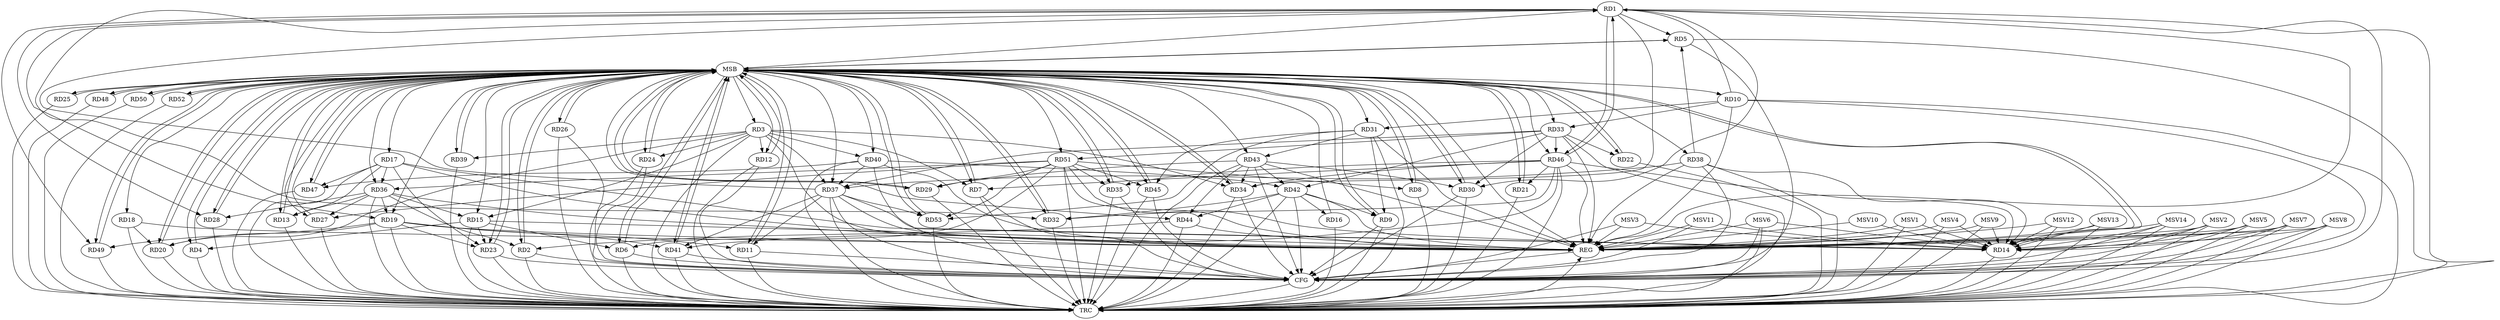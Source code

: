 strict digraph G {
  RD1 [ label="RD1" ];
  RD2 [ label="RD2" ];
  RD3 [ label="RD3" ];
  RD4 [ label="RD4" ];
  RD5 [ label="RD5" ];
  RD6 [ label="RD6" ];
  RD7 [ label="RD7" ];
  RD8 [ label="RD8" ];
  RD9 [ label="RD9" ];
  RD10 [ label="RD10" ];
  RD11 [ label="RD11" ];
  RD12 [ label="RD12" ];
  RD13 [ label="RD13" ];
  RD14 [ label="RD14" ];
  RD15 [ label="RD15" ];
  RD16 [ label="RD16" ];
  RD17 [ label="RD17" ];
  RD18 [ label="RD18" ];
  RD19 [ label="RD19" ];
  RD20 [ label="RD20" ];
  RD21 [ label="RD21" ];
  RD22 [ label="RD22" ];
  RD23 [ label="RD23" ];
  RD24 [ label="RD24" ];
  RD25 [ label="RD25" ];
  RD26 [ label="RD26" ];
  RD27 [ label="RD27" ];
  RD28 [ label="RD28" ];
  RD29 [ label="RD29" ];
  RD30 [ label="RD30" ];
  RD31 [ label="RD31" ];
  RD32 [ label="RD32" ];
  RD33 [ label="RD33" ];
  RD34 [ label="RD34" ];
  RD35 [ label="RD35" ];
  RD36 [ label="RD36" ];
  RD37 [ label="RD37" ];
  RD38 [ label="RD38" ];
  RD39 [ label="RD39" ];
  RD40 [ label="RD40" ];
  RD41 [ label="RD41" ];
  RD42 [ label="RD42" ];
  RD43 [ label="RD43" ];
  RD44 [ label="RD44" ];
  RD45 [ label="RD45" ];
  RD46 [ label="RD46" ];
  RD47 [ label="RD47" ];
  RD48 [ label="RD48" ];
  RD49 [ label="RD49" ];
  RD50 [ label="RD50" ];
  RD51 [ label="RD51" ];
  RD52 [ label="RD52" ];
  RD53 [ label="RD53" ];
  REG [ label="REG" ];
  MSB [ label="MSB" ];
  CFG [ label="CFG" ];
  TRC [ label="TRC" ];
  MSV1 [ label="MSV1" ];
  MSV2 [ label="MSV2" ];
  MSV3 [ label="MSV3" ];
  MSV4 [ label="MSV4" ];
  MSV5 [ label="MSV5" ];
  MSV6 [ label="MSV6" ];
  MSV7 [ label="MSV7" ];
  MSV8 [ label="MSV8" ];
  MSV9 [ label="MSV9" ];
  MSV10 [ label="MSV10" ];
  MSV11 [ label="MSV11" ];
  MSV12 [ label="MSV12" ];
  MSV13 [ label="MSV13" ];
  MSV14 [ label="MSV14" ];
  RD1 -> RD5;
  RD10 -> RD1;
  RD1 -> RD19;
  RD1 -> RD28;
  RD1 -> RD30;
  RD1 -> RD32;
  RD1 -> RD34;
  RD37 -> RD1;
  RD1 -> RD46;
  RD46 -> RD1;
  RD1 -> RD49;
  RD36 -> RD2;
  RD44 -> RD2;
  RD3 -> RD7;
  RD3 -> RD12;
  RD3 -> RD15;
  RD3 -> RD20;
  RD3 -> RD24;
  RD3 -> RD34;
  RD3 -> RD37;
  RD3 -> RD39;
  RD3 -> RD40;
  RD15 -> RD4;
  RD38 -> RD5;
  RD15 -> RD6;
  RD51 -> RD6;
  RD46 -> RD7;
  RD51 -> RD8;
  RD31 -> RD9;
  RD42 -> RD9;
  RD10 -> RD31;
  RD10 -> RD33;
  RD19 -> RD11;
  RD37 -> RD11;
  RD17 -> RD13;
  RD36 -> RD13;
  RD17 -> RD14;
  RD37 -> RD14;
  RD38 -> RD14;
  RD46 -> RD14;
  RD51 -> RD14;
  RD15 -> RD23;
  RD36 -> RD15;
  RD42 -> RD16;
  RD17 -> RD23;
  RD17 -> RD36;
  RD17 -> RD47;
  RD18 -> RD20;
  RD19 -> RD20;
  RD19 -> RD23;
  RD36 -> RD19;
  RD19 -> RD41;
  RD19 -> RD49;
  RD46 -> RD21;
  RD33 -> RD22;
  RD36 -> RD27;
  RD51 -> RD27;
  RD36 -> RD28;
  RD43 -> RD29;
  RD51 -> RD29;
  RD33 -> RD30;
  RD43 -> RD30;
  RD31 -> RD43;
  RD31 -> RD45;
  RD31 -> RD53;
  RD42 -> RD32;
  RD46 -> RD32;
  RD33 -> RD37;
  RD33 -> RD42;
  RD33 -> RD46;
  RD33 -> RD51;
  RD43 -> RD34;
  RD46 -> RD34;
  RD46 -> RD35;
  RD51 -> RD35;
  RD51 -> RD36;
  RD38 -> RD37;
  RD40 -> RD37;
  RD37 -> RD41;
  RD37 -> RD53;
  RD40 -> RD42;
  RD40 -> RD47;
  RD46 -> RD41;
  RD43 -> RD42;
  RD42 -> RD44;
  RD43 -> RD44;
  RD51 -> RD45;
  RD51 -> RD53;
  RD1 -> REG;
  RD3 -> REG;
  RD10 -> REG;
  RD15 -> REG;
  RD17 -> REG;
  RD18 -> REG;
  RD19 -> REG;
  RD31 -> REG;
  RD33 -> REG;
  RD36 -> REG;
  RD37 -> REG;
  RD38 -> REG;
  RD40 -> REG;
  RD42 -> REG;
  RD43 -> REG;
  RD44 -> REG;
  RD46 -> REG;
  RD51 -> REG;
  RD2 -> MSB;
  MSB -> RD24;
  MSB -> RD25;
  MSB -> RD32;
  MSB -> RD36;
  MSB -> RD45;
  MSB -> REG;
  RD4 -> MSB;
  MSB -> RD2;
  MSB -> RD6;
  MSB -> RD15;
  MSB -> RD40;
  MSB -> RD46;
  RD5 -> MSB;
  MSB -> RD11;
  MSB -> RD14;
  MSB -> RD22;
  MSB -> RD28;
  MSB -> RD31;
  MSB -> RD43;
  MSB -> RD49;
  MSB -> RD50;
  RD6 -> MSB;
  MSB -> RD30;
  MSB -> RD41;
  RD7 -> MSB;
  MSB -> RD1;
  MSB -> RD27;
  RD8 -> MSB;
  MSB -> RD7;
  RD9 -> MSB;
  MSB -> RD13;
  MSB -> RD35;
  RD11 -> MSB;
  MSB -> RD34;
  MSB -> RD51;
  RD12 -> MSB;
  MSB -> RD47;
  RD13 -> MSB;
  MSB -> RD18;
  RD14 -> MSB;
  MSB -> RD9;
  MSB -> RD48;
  MSB -> RD53;
  RD16 -> MSB;
  MSB -> RD8;
  MSB -> RD19;
  MSB -> RD23;
  MSB -> RD52;
  RD20 -> MSB;
  MSB -> RD12;
  MSB -> RD26;
  RD21 -> MSB;
  MSB -> RD37;
  MSB -> RD44;
  RD22 -> MSB;
  MSB -> RD5;
  RD23 -> MSB;
  MSB -> RD4;
  RD24 -> MSB;
  RD25 -> MSB;
  MSB -> RD39;
  RD26 -> MSB;
  MSB -> RD29;
  MSB -> RD33;
  RD27 -> MSB;
  MSB -> RD10;
  RD28 -> MSB;
  MSB -> RD17;
  RD29 -> MSB;
  RD30 -> MSB;
  MSB -> RD21;
  RD32 -> MSB;
  RD34 -> MSB;
  RD35 -> MSB;
  RD39 -> MSB;
  RD41 -> MSB;
  RD45 -> MSB;
  RD47 -> MSB;
  RD48 -> MSB;
  RD49 -> MSB;
  RD50 -> MSB;
  MSB -> RD3;
  MSB -> RD20;
  RD52 -> MSB;
  RD53 -> MSB;
  MSB -> RD38;
  RD2 -> CFG;
  RD9 -> CFG;
  RD34 -> CFG;
  RD40 -> CFG;
  RD45 -> CFG;
  RD1 -> CFG;
  RD23 -> CFG;
  RD11 -> CFG;
  RD43 -> CFG;
  RD7 -> CFG;
  RD42 -> CFG;
  RD26 -> CFG;
  RD37 -> CFG;
  RD38 -> CFG;
  RD24 -> CFG;
  RD6 -> CFG;
  RD5 -> CFG;
  RD35 -> CFG;
  RD41 -> CFG;
  RD12 -> CFG;
  RD30 -> CFG;
  RD10 -> CFG;
  REG -> CFG;
  RD1 -> TRC;
  RD2 -> TRC;
  RD3 -> TRC;
  RD4 -> TRC;
  RD5 -> TRC;
  RD6 -> TRC;
  RD7 -> TRC;
  RD8 -> TRC;
  RD9 -> TRC;
  RD10 -> TRC;
  RD11 -> TRC;
  RD12 -> TRC;
  RD13 -> TRC;
  RD14 -> TRC;
  RD15 -> TRC;
  RD16 -> TRC;
  RD17 -> TRC;
  RD18 -> TRC;
  RD19 -> TRC;
  RD20 -> TRC;
  RD21 -> TRC;
  RD22 -> TRC;
  RD23 -> TRC;
  RD24 -> TRC;
  RD25 -> TRC;
  RD26 -> TRC;
  RD27 -> TRC;
  RD28 -> TRC;
  RD29 -> TRC;
  RD30 -> TRC;
  RD31 -> TRC;
  RD32 -> TRC;
  RD33 -> TRC;
  RD34 -> TRC;
  RD35 -> TRC;
  RD36 -> TRC;
  RD37 -> TRC;
  RD38 -> TRC;
  RD39 -> TRC;
  RD40 -> TRC;
  RD41 -> TRC;
  RD42 -> TRC;
  RD43 -> TRC;
  RD44 -> TRC;
  RD45 -> TRC;
  RD46 -> TRC;
  RD47 -> TRC;
  RD48 -> TRC;
  RD49 -> TRC;
  RD50 -> TRC;
  RD51 -> TRC;
  RD52 -> TRC;
  RD53 -> TRC;
  CFG -> TRC;
  TRC -> REG;
  MSV1 -> RD14;
  MSV1 -> REG;
  MSV1 -> TRC;
  MSV2 -> RD14;
  MSV3 -> RD14;
  MSV4 -> RD14;
  MSV5 -> RD14;
  MSV6 -> RD14;
  MSV2 -> REG;
  MSV2 -> TRC;
  MSV2 -> CFG;
  MSV3 -> REG;
  MSV3 -> CFG;
  MSV4 -> REG;
  MSV4 -> TRC;
  MSV5 -> REG;
  MSV5 -> TRC;
  MSV5 -> CFG;
  MSV6 -> REG;
  MSV6 -> TRC;
  MSV6 -> CFG;
  MSV7 -> RD14;
  MSV8 -> RD14;
  MSV7 -> REG;
  MSV7 -> TRC;
  MSV7 -> CFG;
  MSV8 -> REG;
  MSV8 -> TRC;
  MSV8 -> CFG;
  MSV9 -> RD14;
  MSV9 -> REG;
  MSV9 -> TRC;
  MSV10 -> RD14;
  MSV11 -> RD14;
  MSV12 -> RD14;
  MSV13 -> RD14;
  MSV14 -> RD14;
  MSV10 -> REG;
  MSV11 -> REG;
  MSV11 -> CFG;
  MSV12 -> REG;
  MSV12 -> TRC;
  MSV13 -> REG;
  MSV13 -> TRC;
  MSV14 -> REG;
  MSV14 -> TRC;
  MSV14 -> CFG;
}
